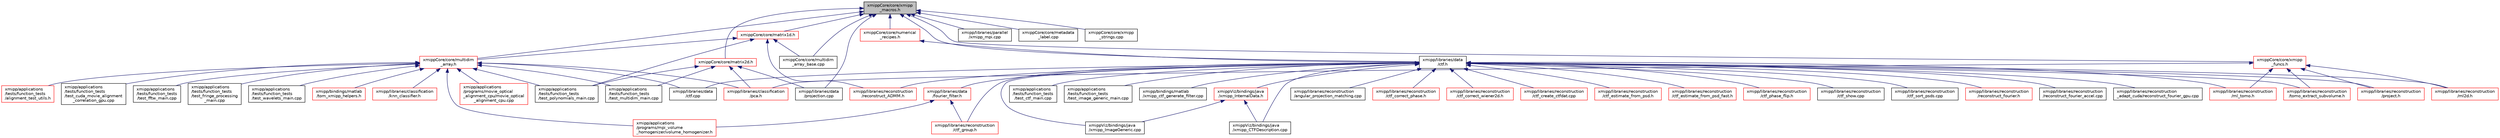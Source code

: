 digraph "xmippCore/core/xmipp_macros.h"
{
  edge [fontname="Helvetica",fontsize="10",labelfontname="Helvetica",labelfontsize="10"];
  node [fontname="Helvetica",fontsize="10",shape=record];
  Node3 [label="xmippCore/core/xmipp\l_macros.h",height=0.2,width=0.4,color="black", fillcolor="grey75", style="filled", fontcolor="black"];
  Node3 -> Node4 [dir="back",color="midnightblue",fontsize="10",style="solid",fontname="Helvetica"];
  Node4 [label="xmipp/libraries/data\l/ctf.h",height=0.2,width=0.4,color="black", fillcolor="white", style="filled",URL="$ctf_8h.html"];
  Node4 -> Node5 [dir="back",color="midnightblue",fontsize="10",style="solid",fontname="Helvetica"];
  Node5 [label="xmipp/applications\l/tests/function_tests\l/test_ctf_main.cpp",height=0.2,width=0.4,color="black", fillcolor="white", style="filled",URL="$test__ctf__main_8cpp.html"];
  Node4 -> Node6 [dir="back",color="midnightblue",fontsize="10",style="solid",fontname="Helvetica"];
  Node6 [label="xmipp/applications\l/tests/function_tests\l/test_image_generic_main.cpp",height=0.2,width=0.4,color="black", fillcolor="white", style="filled",URL="$test__image__generic__main_8cpp.html"];
  Node4 -> Node7 [dir="back",color="midnightblue",fontsize="10",style="solid",fontname="Helvetica"];
  Node7 [label="xmipp/bindings/matlab\l/xmipp_ctf_generate_filter.cpp",height=0.2,width=0.4,color="black", fillcolor="white", style="filled",URL="$xmipp__ctf__generate__filter_8cpp.html"];
  Node4 -> Node8 [dir="back",color="midnightblue",fontsize="10",style="solid",fontname="Helvetica"];
  Node8 [label="xmipp/libraries/data\l/ctf.cpp",height=0.2,width=0.4,color="black", fillcolor="white", style="filled",URL="$ctf_8cpp.html"];
  Node4 -> Node9 [dir="back",color="midnightblue",fontsize="10",style="solid",fontname="Helvetica"];
  Node9 [label="xmipp/libraries/data\l/fourier_filter.h",height=0.2,width=0.4,color="red", fillcolor="white", style="filled",URL="$fourier__filter_8h.html"];
  Node9 -> Node10 [dir="back",color="midnightblue",fontsize="10",style="solid",fontname="Helvetica"];
  Node10 [label="xmipp/applications\l/programs/mpi_volume\l_homogenizer/volume_homogenizer.h",height=0.2,width=0.4,color="red", fillcolor="white", style="filled",URL="$volume__homogenizer_8h.html"];
  Node9 -> Node39 [dir="back",color="midnightblue",fontsize="10",style="solid",fontname="Helvetica"];
  Node39 [label="xmipp/libraries/reconstruction\l/ctf_group.h",height=0.2,width=0.4,color="red", fillcolor="white", style="filled",URL="$ctf__group_8h.html"];
  Node4 -> Node81 [dir="back",color="midnightblue",fontsize="10",style="solid",fontname="Helvetica"];
  Node81 [label="xmipp/libraries/reconstruction\l/angular_projection_matching.cpp",height=0.2,width=0.4,color="black", fillcolor="white", style="filled",URL="$angular__projection__matching_8cpp.html"];
  Node4 -> Node82 [dir="back",color="midnightblue",fontsize="10",style="solid",fontname="Helvetica"];
  Node82 [label="xmipp/libraries/reconstruction\l/project.h",height=0.2,width=0.4,color="red", fillcolor="white", style="filled",URL="$project_8h.html"];
  Node4 -> Node107 [dir="back",color="midnightblue",fontsize="10",style="solid",fontname="Helvetica"];
  Node107 [label="xmipp/libraries/reconstruction\l/ctf_correct_phase.h",height=0.2,width=0.4,color="red", fillcolor="white", style="filled",URL="$ctf__correct__phase_8h.html"];
  Node4 -> Node111 [dir="back",color="midnightblue",fontsize="10",style="solid",fontname="Helvetica"];
  Node111 [label="xmipp/libraries/reconstruction\l/ctf_correct_wiener2d.h",height=0.2,width=0.4,color="red", fillcolor="white", style="filled",URL="$ctf__correct__wiener2d_8h.html"];
  Node4 -> Node115 [dir="back",color="midnightblue",fontsize="10",style="solid",fontname="Helvetica"];
  Node115 [label="xmipp/libraries/reconstruction\l/ctf_create_ctfdat.cpp",height=0.2,width=0.4,color="red", fillcolor="white", style="filled",URL="$ctf__create__ctfdat_8cpp.html"];
  Node4 -> Node117 [dir="back",color="midnightblue",fontsize="10",style="solid",fontname="Helvetica"];
  Node117 [label="xmipp/libraries/reconstruction\l/ctf_estimate_from_psd.h",height=0.2,width=0.4,color="red", fillcolor="white", style="filled",URL="$ctf__estimate__from__psd_8h.html"];
  Node4 -> Node131 [dir="back",color="midnightblue",fontsize="10",style="solid",fontname="Helvetica"];
  Node131 [label="xmipp/libraries/reconstruction\l/ctf_estimate_from_psd_fast.h",height=0.2,width=0.4,color="red", fillcolor="white", style="filled",URL="$ctf__estimate__from__psd__fast_8h.html"];
  Node4 -> Node39 [dir="back",color="midnightblue",fontsize="10",style="solid",fontname="Helvetica"];
  Node4 -> Node133 [dir="back",color="midnightblue",fontsize="10",style="solid",fontname="Helvetica"];
  Node133 [label="xmipp/libraries/reconstruction\l/ctf_phase_flip.h",height=0.2,width=0.4,color="red", fillcolor="white", style="filled",URL="$ctf__phase__flip_8h.html"];
  Node4 -> Node137 [dir="back",color="midnightblue",fontsize="10",style="solid",fontname="Helvetica"];
  Node137 [label="xmipp/libraries/reconstruction\l/ctf_show.cpp",height=0.2,width=0.4,color="black", fillcolor="white", style="filled",URL="$ctf__show_8cpp.html"];
  Node4 -> Node138 [dir="back",color="midnightblue",fontsize="10",style="solid",fontname="Helvetica"];
  Node138 [label="xmipp/libraries/reconstruction\l/ctf_sort_psds.cpp",height=0.2,width=0.4,color="black", fillcolor="white", style="filled",URL="$ctf__sort__psds_8cpp.html"];
  Node4 -> Node139 [dir="back",color="midnightblue",fontsize="10",style="solid",fontname="Helvetica"];
  Node139 [label="xmipp/libraries/reconstruction\l/reconstruct_fourier.h",height=0.2,width=0.4,color="red", fillcolor="white", style="filled",URL="$reconstruct__fourier_8h.html"];
  Node4 -> Node146 [dir="back",color="midnightblue",fontsize="10",style="solid",fontname="Helvetica"];
  Node146 [label="xmipp/libraries/reconstruction\l/ml2d.h",height=0.2,width=0.4,color="red", fillcolor="white", style="filled",URL="$ml2d_8h.html"];
  Node4 -> Node161 [dir="back",color="midnightblue",fontsize="10",style="solid",fontname="Helvetica"];
  Node161 [label="xmipp/libraries/reconstruction\l/ml_tomo.h",height=0.2,width=0.4,color="red", fillcolor="white", style="filled",URL="$ml__tomo_8h.html"];
  Node4 -> Node164 [dir="back",color="midnightblue",fontsize="10",style="solid",fontname="Helvetica"];
  Node164 [label="xmipp/libraries/reconstruction\l/reconstruct_ADMM.h",height=0.2,width=0.4,color="red", fillcolor="white", style="filled",URL="$reconstruct__ADMM_8h.html"];
  Node4 -> Node170 [dir="back",color="midnightblue",fontsize="10",style="solid",fontname="Helvetica"];
  Node170 [label="xmipp/libraries/reconstruction\l/reconstruct_fourier_accel.cpp",height=0.2,width=0.4,color="black", fillcolor="white", style="filled",URL="$reconstruct__fourier__accel_8cpp.html"];
  Node4 -> Node171 [dir="back",color="midnightblue",fontsize="10",style="solid",fontname="Helvetica"];
  Node171 [label="xmipp/libraries/reconstruction\l/tomo_extract_subvolume.h",height=0.2,width=0.4,color="red", fillcolor="white", style="filled",URL="$tomo__extract__subvolume_8h.html"];
  Node4 -> Node175 [dir="back",color="midnightblue",fontsize="10",style="solid",fontname="Helvetica"];
  Node175 [label="xmipp/libraries/reconstruction\l_adapt_cuda/reconstruct_fourier_gpu.cpp",height=0.2,width=0.4,color="black", fillcolor="white", style="filled",URL="$reconstruct__fourier__gpu_8cpp.html"];
  Node4 -> Node176 [dir="back",color="midnightblue",fontsize="10",style="solid",fontname="Helvetica"];
  Node176 [label="xmippViz/bindings/java\l/xmipp_InternalData.h",height=0.2,width=0.4,color="red", fillcolor="white", style="filled",URL="$xmipp__InternalData_8h.html"];
  Node176 -> Node177 [dir="back",color="midnightblue",fontsize="10",style="solid",fontname="Helvetica"];
  Node177 [label="xmippViz/bindings/java\l/xmipp_CTFDescription.cpp",height=0.2,width=0.4,color="black", fillcolor="white", style="filled",URL="$xmipp__CTFDescription_8cpp.html"];
  Node176 -> Node178 [dir="back",color="midnightblue",fontsize="10",style="solid",fontname="Helvetica"];
  Node178 [label="xmippViz/bindings/java\l/xmipp_ImageGeneric.cpp",height=0.2,width=0.4,color="black", fillcolor="white", style="filled",URL="$xmipp__ImageGeneric_8cpp.html"];
  Node4 -> Node177 [dir="back",color="midnightblue",fontsize="10",style="solid",fontname="Helvetica"];
  Node4 -> Node178 [dir="back",color="midnightblue",fontsize="10",style="solid",fontname="Helvetica"];
  Node3 -> Node185 [dir="back",color="midnightblue",fontsize="10",style="solid",fontname="Helvetica"];
  Node185 [label="xmipp/libraries/data\l/projection.cpp",height=0.2,width=0.4,color="black", fillcolor="white", style="filled",URL="$projection_8cpp.html"];
  Node3 -> Node186 [dir="back",color="midnightblue",fontsize="10",style="solid",fontname="Helvetica"];
  Node186 [label="xmipp/libraries/parallel\l/xmipp_mpi.cpp",height=0.2,width=0.4,color="black", fillcolor="white", style="filled",URL="$xmipp__mpi_8cpp.html"];
  Node3 -> Node187 [dir="back",color="midnightblue",fontsize="10",style="solid",fontname="Helvetica"];
  Node187 [label="xmippCore/core/multidim\l_array.h",height=0.2,width=0.4,color="red", fillcolor="white", style="filled",URL="$multidim__array_8h.html"];
  Node187 -> Node188 [dir="back",color="midnightblue",fontsize="10",style="solid",fontname="Helvetica"];
  Node188 [label="xmipp/applications\l/programs/movie_optical\l_alignment_cpu/movie_optical\l_alignment_cpu.cpp",height=0.2,width=0.4,color="red", fillcolor="white", style="filled",URL="$movie__optical__alignment__cpu_8cpp.html"];
  Node187 -> Node10 [dir="back",color="midnightblue",fontsize="10",style="solid",fontname="Helvetica"];
  Node187 -> Node190 [dir="back",color="midnightblue",fontsize="10",style="solid",fontname="Helvetica"];
  Node190 [label="xmipp/applications\l/tests/function_tests\l/alignment_test_utils.h",height=0.2,width=0.4,color="red", fillcolor="white", style="filled",URL="$alignment__test__utils_8h.html"];
  Node187 -> Node200 [dir="back",color="midnightblue",fontsize="10",style="solid",fontname="Helvetica"];
  Node200 [label="xmipp/applications\l/tests/function_tests\l/test_cuda_movie_alignment\l_correlation_gpu.cpp",height=0.2,width=0.4,color="black", fillcolor="white", style="filled",URL="$test__cuda__movie__alignment__correlation__gpu_8cpp.html"];
  Node187 -> Node201 [dir="back",color="midnightblue",fontsize="10",style="solid",fontname="Helvetica"];
  Node201 [label="xmipp/applications\l/tests/function_tests\l/test_fftw_main.cpp",height=0.2,width=0.4,color="black", fillcolor="white", style="filled",URL="$test__fftw__main_8cpp.html"];
  Node187 -> Node202 [dir="back",color="midnightblue",fontsize="10",style="solid",fontname="Helvetica"];
  Node202 [label="xmipp/applications\l/tests/function_tests\l/test_fringe_processing\l_main.cpp",height=0.2,width=0.4,color="black", fillcolor="white", style="filled",URL="$test__fringe__processing__main_8cpp.html"];
  Node187 -> Node203 [dir="back",color="midnightblue",fontsize="10",style="solid",fontname="Helvetica"];
  Node203 [label="xmipp/applications\l/tests/function_tests\l/test_multidim_main.cpp",height=0.2,width=0.4,color="black", fillcolor="white", style="filled",URL="$test__multidim__main_8cpp.html"];
  Node187 -> Node204 [dir="back",color="midnightblue",fontsize="10",style="solid",fontname="Helvetica"];
  Node204 [label="xmipp/applications\l/tests/function_tests\l/test_polynomials_main.cpp",height=0.2,width=0.4,color="black", fillcolor="white", style="filled",URL="$test__polynomials__main_8cpp.html"];
  Node187 -> Node205 [dir="back",color="midnightblue",fontsize="10",style="solid",fontname="Helvetica"];
  Node205 [label="xmipp/applications\l/tests/function_tests\l/test_wavelets_main.cpp",height=0.2,width=0.4,color="black", fillcolor="white", style="filled",URL="$test__wavelets__main_8cpp.html"];
  Node187 -> Node206 [dir="back",color="midnightblue",fontsize="10",style="solid",fontname="Helvetica"];
  Node206 [label="xmipp/bindings/matlab\l/tom_xmipp_helpers.h",height=0.2,width=0.4,color="red", fillcolor="white", style="filled",URL="$tom__xmipp__helpers_8h.html"];
  Node187 -> Node218 [dir="back",color="midnightblue",fontsize="10",style="solid",fontname="Helvetica"];
  Node218 [label="xmipp/libraries/classification\l/knn_classifier.h",height=0.2,width=0.4,color="red", fillcolor="white", style="filled",URL="$knn__classifier_8h.html"];
  Node187 -> Node220 [dir="back",color="midnightblue",fontsize="10",style="solid",fontname="Helvetica"];
  Node220 [label="xmipp/libraries/classification\l/pca.h",height=0.2,width=0.4,color="red", fillcolor="white", style="filled",URL="$classification_2pca_8h.html"];
  Node187 -> Node8 [dir="back",color="midnightblue",fontsize="10",style="solid",fontname="Helvetica"];
  Node3 -> Node734 [dir="back",color="midnightblue",fontsize="10",style="solid",fontname="Helvetica"];
  Node734 [label="xmippCore/core/matrix1d.h",height=0.2,width=0.4,color="red", fillcolor="white", style="filled",URL="$matrix1d_8h.html"];
  Node734 -> Node204 [dir="back",color="midnightblue",fontsize="10",style="solid",fontname="Helvetica"];
  Node734 -> Node164 [dir="back",color="midnightblue",fontsize="10",style="solid",fontname="Helvetica"];
  Node734 -> Node187 [dir="back",color="midnightblue",fontsize="10",style="solid",fontname="Helvetica"];
  Node734 -> Node802 [dir="back",color="midnightblue",fontsize="10",style="solid",fontname="Helvetica"];
  Node802 [label="xmippCore/core/multidim\l_array_base.cpp",height=0.2,width=0.4,color="black", fillcolor="white", style="filled",URL="$multidim__array__base_8cpp.html"];
  Node3 -> Node806 [dir="back",color="midnightblue",fontsize="10",style="solid",fontname="Helvetica"];
  Node806 [label="xmippCore/core/xmipp\l_funcs.h",height=0.2,width=0.4,color="red", fillcolor="white", style="filled",URL="$xmipp__funcs_8h.html"];
  Node806 -> Node220 [dir="back",color="midnightblue",fontsize="10",style="solid",fontname="Helvetica"];
  Node806 -> Node82 [dir="back",color="midnightblue",fontsize="10",style="solid",fontname="Helvetica"];
  Node806 -> Node146 [dir="back",color="midnightblue",fontsize="10",style="solid",fontname="Helvetica"];
  Node806 -> Node161 [dir="back",color="midnightblue",fontsize="10",style="solid",fontname="Helvetica"];
  Node806 -> Node171 [dir="back",color="midnightblue",fontsize="10",style="solid",fontname="Helvetica"];
  Node3 -> Node850 [dir="back",color="midnightblue",fontsize="10",style="solid",fontname="Helvetica"];
  Node850 [label="xmippCore/core/matrix2d.h",height=0.2,width=0.4,color="red", fillcolor="white", style="filled",URL="$matrix2d_8h.html"];
  Node850 -> Node203 [dir="back",color="midnightblue",fontsize="10",style="solid",fontname="Helvetica"];
  Node850 -> Node204 [dir="back",color="midnightblue",fontsize="10",style="solid",fontname="Helvetica"];
  Node850 -> Node220 [dir="back",color="midnightblue",fontsize="10",style="solid",fontname="Helvetica"];
  Node850 -> Node185 [dir="back",color="midnightblue",fontsize="10",style="solid",fontname="Helvetica"];
  Node3 -> Node856 [dir="back",color="midnightblue",fontsize="10",style="solid",fontname="Helvetica"];
  Node856 [label="xmippCore/core/numerical\l_recipes.h",height=0.2,width=0.4,color="red", fillcolor="white", style="filled",URL="$numerical__recipes_8h.html"];
  Node856 -> Node4 [dir="back",color="midnightblue",fontsize="10",style="solid",fontname="Helvetica"];
  Node3 -> Node858 [dir="back",color="midnightblue",fontsize="10",style="solid",fontname="Helvetica"];
  Node858 [label="xmippCore/core/metadata\l_label.cpp",height=0.2,width=0.4,color="black", fillcolor="white", style="filled",URL="$metadata__label_8cpp.html"];
  Node3 -> Node802 [dir="back",color="midnightblue",fontsize="10",style="solid",fontname="Helvetica"];
  Node3 -> Node859 [dir="back",color="midnightblue",fontsize="10",style="solid",fontname="Helvetica"];
  Node859 [label="xmippCore/core/xmipp\l_strings.cpp",height=0.2,width=0.4,color="black", fillcolor="white", style="filled",URL="$xmipp__strings_8cpp.html"];
}
